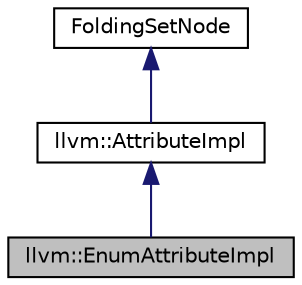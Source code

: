 digraph "llvm::EnumAttributeImpl"
{
 // LATEX_PDF_SIZE
  bgcolor="transparent";
  edge [fontname="Helvetica",fontsize="10",labelfontname="Helvetica",labelfontsize="10"];
  node [fontname="Helvetica",fontsize="10",shape="box"];
  Node1 [label="llvm::EnumAttributeImpl",height=0.2,width=0.4,color="black", fillcolor="grey75", style="filled", fontcolor="black",tooltip=" "];
  Node2 -> Node1 [dir="back",color="midnightblue",fontsize="10",style="solid",fontname="Helvetica"];
  Node2 [label="llvm::AttributeImpl",height=0.2,width=0.4,color="black",URL="$classllvm_1_1AttributeImpl.html",tooltip=" "];
  Node3 -> Node2 [dir="back",color="midnightblue",fontsize="10",style="solid",fontname="Helvetica"];
  Node3 [label="FoldingSetNode",height=0.2,width=0.4,color="black",URL="$classllvm_1_1FoldingSetBase_1_1Node.html",tooltip="Node - This class is used to maintain the singly linked bucket list in a folding set."];
}
